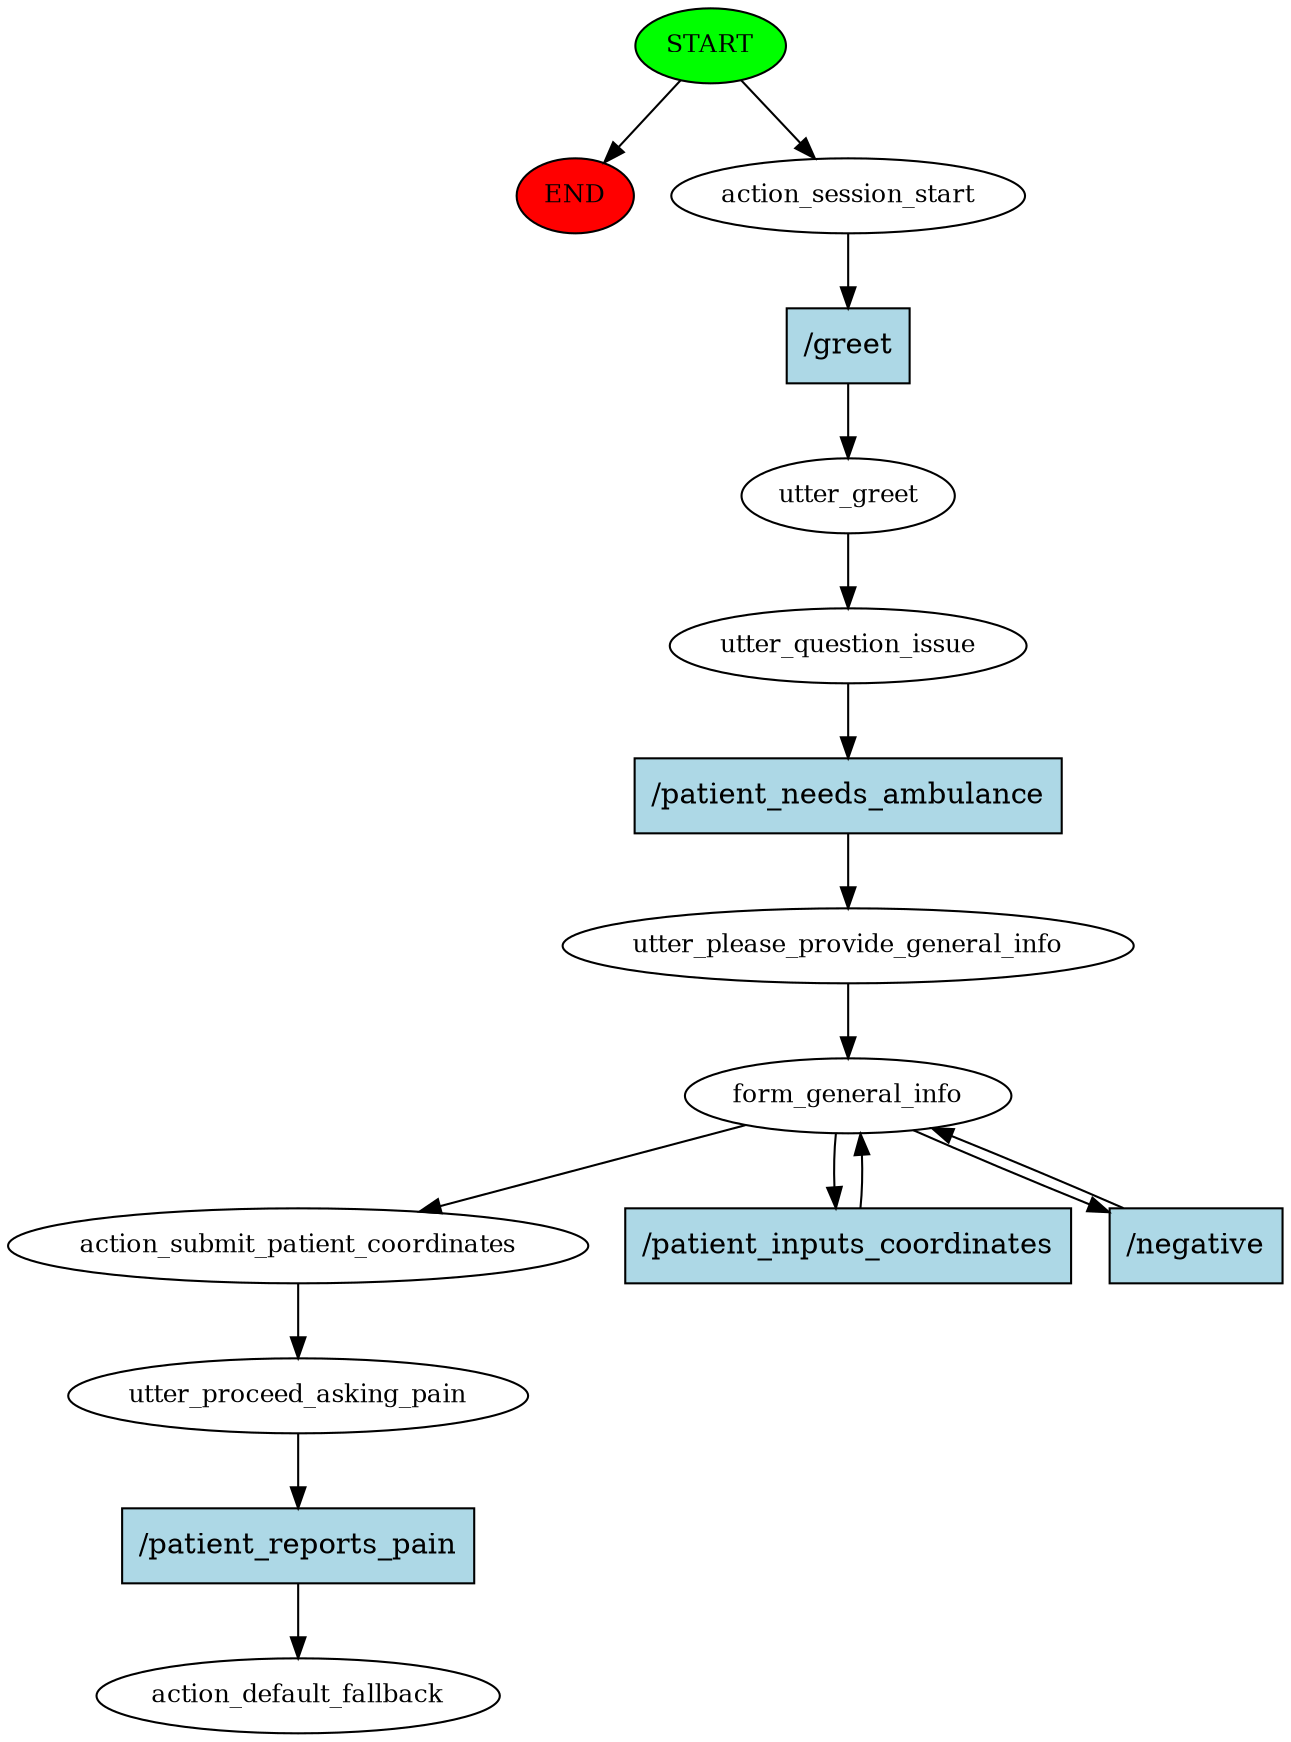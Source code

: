 digraph  {
0 [class="start active", fillcolor=green, fontsize=12, label=START, style=filled];
"-1" [class=end, fillcolor=red, fontsize=12, label=END, style=filled];
1 [class=active, fontsize=12, label=action_session_start];
2 [class=active, fontsize=12, label=utter_greet];
3 [class=active, fontsize=12, label=utter_question_issue];
4 [class=active, fontsize=12, label=utter_please_provide_general_info];
5 [class=active, fontsize=12, label=form_general_info];
9 [class=active, fontsize=12, label=action_submit_patient_coordinates];
10 [class=active, fontsize=12, label=utter_proceed_asking_pain];
11 [class="dashed active", fontsize=12, label=action_default_fallback];
12 [class="intent active", fillcolor=lightblue, label="/greet", shape=rect, style=filled];
13 [class="intent active", fillcolor=lightblue, label="/patient_needs_ambulance", shape=rect, style=filled];
14 [class="intent active", fillcolor=lightblue, label="/patient_inputs_coordinates", shape=rect, style=filled];
15 [class="intent active", fillcolor=lightblue, label="/negative", shape=rect, style=filled];
16 [class="intent active", fillcolor=lightblue, label="/patient_reports_pain", shape=rect, style=filled];
0 -> "-1"  [class="", key=NONE, label=""];
0 -> 1  [class=active, key=NONE, label=""];
1 -> 12  [class=active, key=0];
2 -> 3  [class=active, key=NONE, label=""];
3 -> 13  [class=active, key=0];
4 -> 5  [class=active, key=NONE, label=""];
5 -> 9  [class=active, key=NONE, label=""];
5 -> 14  [class=active, key=0];
5 -> 15  [class=active, key=0];
9 -> 10  [class=active, key=NONE, label=""];
10 -> 16  [class=active, key=0];
12 -> 2  [class=active, key=0];
13 -> 4  [class=active, key=0];
14 -> 5  [class=active, key=0];
15 -> 5  [class=active, key=0];
16 -> 11  [class=active, key=0];
}
